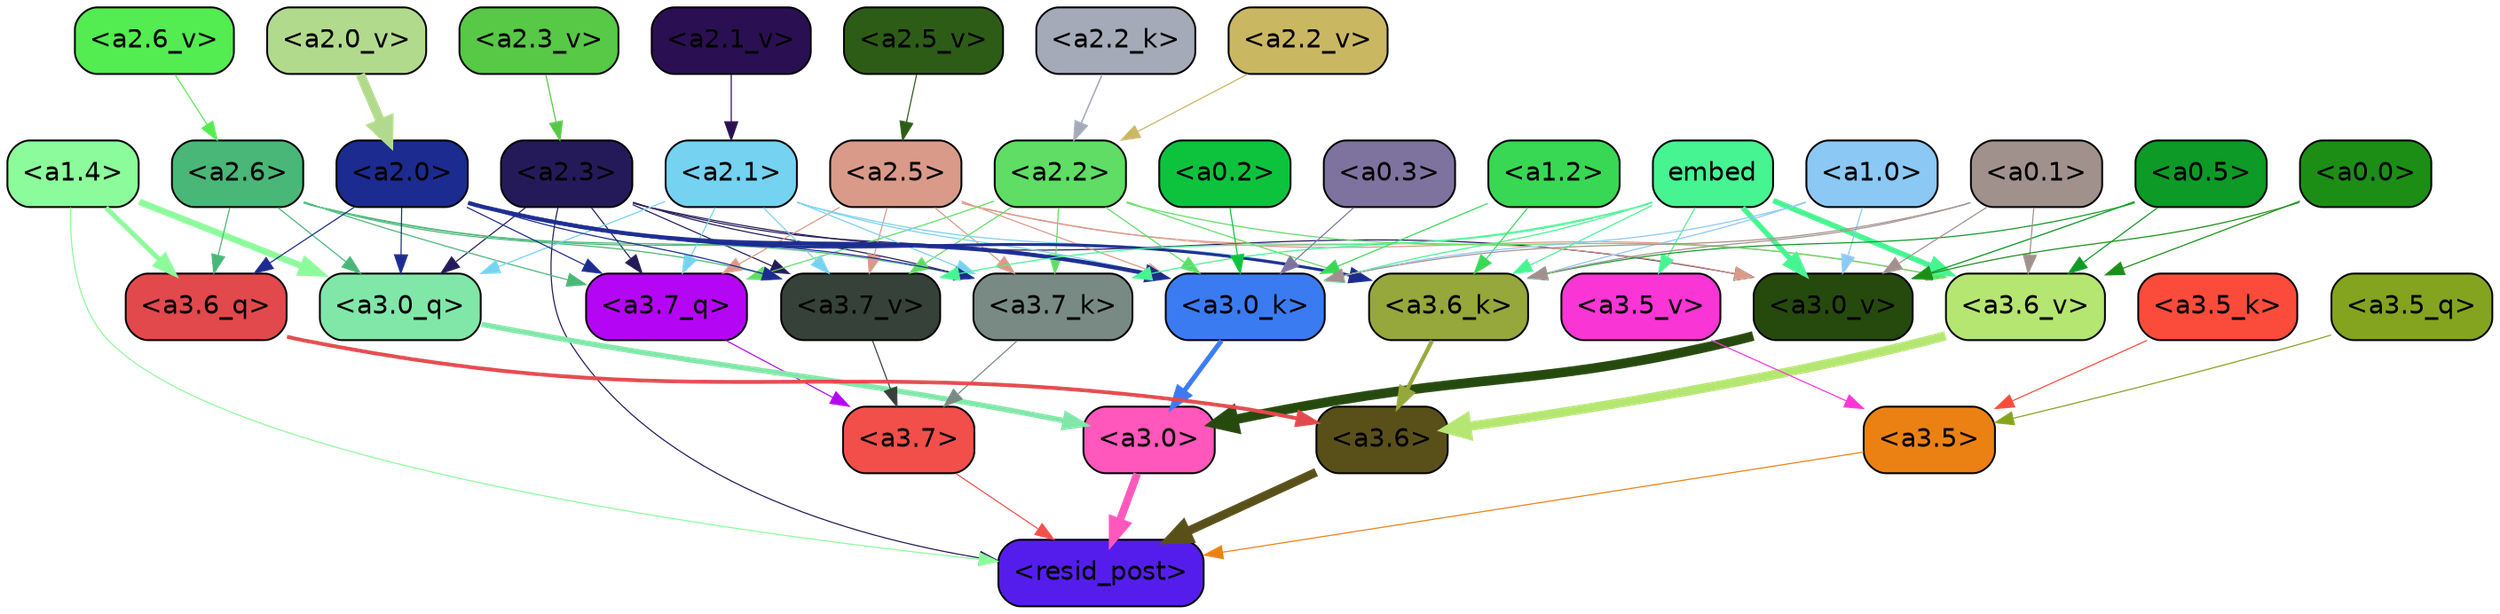 strict digraph "" {
	graph [bgcolor=transparent,
		layout=dot,
		overlap=false,
		splines=true
	];
	"<a3.7>"	[color=black,
		fillcolor="#f24f4a",
		fontname=Helvetica,
		shape=box,
		style="filled, rounded"];
	"<resid_post>"	[color=black,
		fillcolor="#551deb",
		fontname=Helvetica,
		shape=box,
		style="filled, rounded"];
	"<a3.7>" -> "<resid_post>"	[color="#f24f4a",
		penwidth=0.6];
	"<a3.6>"	[color=black,
		fillcolor="#595019",
		fontname=Helvetica,
		shape=box,
		style="filled, rounded"];
	"<a3.6>" -> "<resid_post>"	[color="#595019",
		penwidth=4.670643210411072];
	"<a3.5>"	[color=black,
		fillcolor="#ec8113",
		fontname=Helvetica,
		shape=box,
		style="filled, rounded"];
	"<a3.5>" -> "<resid_post>"	[color="#ec8113",
		penwidth=0.6];
	"<a3.0>"	[color=black,
		fillcolor="#ff57bb",
		fontname=Helvetica,
		shape=box,
		style="filled, rounded"];
	"<a3.0>" -> "<resid_post>"	[color="#ff57bb",
		penwidth=4.246885180473328];
	"<a2.3>"	[color=black,
		fillcolor="#251a59",
		fontname=Helvetica,
		shape=box,
		style="filled, rounded"];
	"<a2.3>" -> "<resid_post>"	[color="#251a59",
		penwidth=0.6];
	"<a3.7_q>"	[color=black,
		fillcolor="#b406f5",
		fontname=Helvetica,
		shape=box,
		style="filled, rounded"];
	"<a2.3>" -> "<a3.7_q>"	[color="#251a59",
		penwidth=0.6];
	"<a3.0_q>"	[color=black,
		fillcolor="#80e7a8",
		fontname=Helvetica,
		shape=box,
		style="filled, rounded"];
	"<a2.3>" -> "<a3.0_q>"	[color="#251a59",
		penwidth=0.6];
	"<a3.7_k>"	[color=black,
		fillcolor="#788a83",
		fontname=Helvetica,
		shape=box,
		style="filled, rounded"];
	"<a2.3>" -> "<a3.7_k>"	[color="#251a59",
		penwidth=0.6];
	"<a3.0_k>"	[color=black,
		fillcolor="#3b7bf2",
		fontname=Helvetica,
		shape=box,
		style="filled, rounded"];
	"<a2.3>" -> "<a3.0_k>"	[color="#251a59",
		penwidth=0.6];
	"<a3.7_v>"	[color=black,
		fillcolor="#364139",
		fontname=Helvetica,
		shape=box,
		style="filled, rounded"];
	"<a2.3>" -> "<a3.7_v>"	[color="#251a59",
		penwidth=0.6];
	"<a3.0_v>"	[color=black,
		fillcolor="#26490e",
		fontname=Helvetica,
		shape=box,
		style="filled, rounded"];
	"<a2.3>" -> "<a3.0_v>"	[color="#251a59",
		penwidth=0.6];
	"<a1.4>"	[color=black,
		fillcolor="#8cfb9b",
		fontname=Helvetica,
		shape=box,
		style="filled, rounded"];
	"<a1.4>" -> "<resid_post>"	[color="#8cfb9b",
		penwidth=0.6];
	"<a3.6_q>"	[color=black,
		fillcolor="#e2494c",
		fontname=Helvetica,
		shape=box,
		style="filled, rounded"];
	"<a1.4>" -> "<a3.6_q>"	[color="#8cfb9b",
		penwidth=2.6487714648246765];
	"<a1.4>" -> "<a3.0_q>"	[color="#8cfb9b",
		penwidth=3.477886103093624];
	"<a3.7_q>" -> "<a3.7>"	[color="#b406f5",
		penwidth=0.6];
	"<a3.6_q>" -> "<a3.6>"	[color="#e2494c",
		penwidth=2.03758105635643];
	"<a3.5_q>"	[color=black,
		fillcolor="#84a420",
		fontname=Helvetica,
		shape=box,
		style="filled, rounded"];
	"<a3.5_q>" -> "<a3.5>"	[color="#84a420",
		penwidth=0.6];
	"<a3.0_q>" -> "<a3.0>"	[color="#80e7a8",
		penwidth=2.8638100624084473];
	"<a3.7_k>" -> "<a3.7>"	[color="#788a83",
		penwidth=0.6];
	"<a3.6_k>"	[color=black,
		fillcolor="#96a73b",
		fontname=Helvetica,
		shape=box,
		style="filled, rounded"];
	"<a3.6_k>" -> "<a3.6>"	[color="#96a73b",
		penwidth=2.174198240041733];
	"<a3.5_k>"	[color=black,
		fillcolor="#fb4c3b",
		fontname=Helvetica,
		shape=box,
		style="filled, rounded"];
	"<a3.5_k>" -> "<a3.5>"	[color="#fb4c3b",
		penwidth=0.6];
	"<a3.0_k>" -> "<a3.0>"	[color="#3b7bf2",
		penwidth=2.6274144649505615];
	"<a3.7_v>" -> "<a3.7>"	[color="#364139",
		penwidth=0.6];
	"<a3.6_v>"	[color=black,
		fillcolor="#b5e671",
		fontname=Helvetica,
		shape=box,
		style="filled, rounded"];
	"<a3.6_v>" -> "<a3.6>"	[color="#b5e671",
		penwidth=5.002329230308533];
	"<a3.5_v>"	[color=black,
		fillcolor="#f935d6",
		fontname=Helvetica,
		shape=box,
		style="filled, rounded"];
	"<a3.5_v>" -> "<a3.5>"	[color="#f935d6",
		penwidth=0.6];
	"<a3.0_v>" -> "<a3.0>"	[color="#26490e",
		penwidth=5.188832879066467];
	"<a2.6>"	[color=black,
		fillcolor="#49b777",
		fontname=Helvetica,
		shape=box,
		style="filled, rounded"];
	"<a2.6>" -> "<a3.7_q>"	[color="#49b777",
		penwidth=0.6];
	"<a2.6>" -> "<a3.6_q>"	[color="#49b777",
		penwidth=0.6];
	"<a2.6>" -> "<a3.0_q>"	[color="#49b777",
		penwidth=0.6];
	"<a2.6>" -> "<a3.7_k>"	[color="#49b777",
		penwidth=0.6];
	"<a2.6>" -> "<a3.0_k>"	[color="#49b777",
		penwidth=0.6];
	"<a2.6>" -> "<a3.7_v>"	[color="#49b777",
		penwidth=0.6];
	"<a2.5>"	[color=black,
		fillcolor="#da9a89",
		fontname=Helvetica,
		shape=box,
		style="filled, rounded"];
	"<a2.5>" -> "<a3.7_q>"	[color="#da9a89",
		penwidth=0.6];
	"<a2.5>" -> "<a3.7_k>"	[color="#da9a89",
		penwidth=0.6];
	"<a2.5>" -> "<a3.0_k>"	[color="#da9a89",
		penwidth=0.6];
	"<a2.5>" -> "<a3.7_v>"	[color="#da9a89",
		penwidth=0.6];
	"<a2.5>" -> "<a3.6_v>"	[color="#da9a89",
		penwidth=0.6];
	"<a2.5>" -> "<a3.0_v>"	[color="#da9a89",
		penwidth=0.6];
	"<a2.2>"	[color=black,
		fillcolor="#5fdd64",
		fontname=Helvetica,
		shape=box,
		style="filled, rounded"];
	"<a2.2>" -> "<a3.7_q>"	[color="#5fdd64",
		penwidth=0.6];
	"<a2.2>" -> "<a3.7_k>"	[color="#5fdd64",
		penwidth=0.6];
	"<a2.2>" -> "<a3.6_k>"	[color="#5fdd64",
		penwidth=0.6];
	"<a2.2>" -> "<a3.0_k>"	[color="#5fdd64",
		penwidth=0.6];
	"<a2.2>" -> "<a3.7_v>"	[color="#5fdd64",
		penwidth=0.6];
	"<a2.2>" -> "<a3.6_v>"	[color="#5fdd64",
		penwidth=0.6];
	"<a2.1>"	[color=black,
		fillcolor="#75d2f1",
		fontname=Helvetica,
		shape=box,
		style="filled, rounded"];
	"<a2.1>" -> "<a3.7_q>"	[color="#75d2f1",
		penwidth=0.6];
	"<a2.1>" -> "<a3.0_q>"	[color="#75d2f1",
		penwidth=0.6];
	"<a2.1>" -> "<a3.7_k>"	[color="#75d2f1",
		penwidth=0.6];
	"<a2.1>" -> "<a3.6_k>"	[color="#75d2f1",
		penwidth=0.6];
	"<a2.1>" -> "<a3.0_k>"	[color="#75d2f1",
		penwidth=0.6];
	"<a2.1>" -> "<a3.7_v>"	[color="#75d2f1",
		penwidth=0.6];
	"<a2.0>"	[color=black,
		fillcolor="#1b2b8f",
		fontname=Helvetica,
		shape=box,
		style="filled, rounded"];
	"<a2.0>" -> "<a3.7_q>"	[color="#1b2b8f",
		penwidth=0.6];
	"<a2.0>" -> "<a3.6_q>"	[color="#1b2b8f",
		penwidth=0.6];
	"<a2.0>" -> "<a3.0_q>"	[color="#1b2b8f",
		penwidth=0.6];
	"<a2.0>" -> "<a3.7_k>"	[color="#1b2b8f",
		penwidth=0.6];
	"<a2.0>" -> "<a3.6_k>"	[color="#1b2b8f",
		penwidth=1.5417278409004211];
	"<a2.0>" -> "<a3.0_k>"	[color="#1b2b8f",
		penwidth=2.23091459274292];
	"<a2.0>" -> "<a3.7_v>"	[color="#1b2b8f",
		penwidth=0.6];
	embed	[color=black,
		fillcolor="#46f491",
		fontname=Helvetica,
		shape=box,
		style="filled, rounded"];
	embed -> "<a3.7_k>"	[color="#46f491",
		penwidth=0.6];
	embed -> "<a3.6_k>"	[color="#46f491",
		penwidth=0.6];
	embed -> "<a3.0_k>"	[color="#46f491",
		penwidth=0.6];
	embed -> "<a3.7_v>"	[color="#46f491",
		penwidth=0.6];
	embed -> "<a3.6_v>"	[color="#46f491",
		penwidth=2.9511587619781494];
	embed -> "<a3.5_v>"	[color="#46f491",
		penwidth=0.6];
	embed -> "<a3.0_v>"	[color="#46f491",
		penwidth=2.8577730655670166];
	"<a1.2>"	[color=black,
		fillcolor="#38d854",
		fontname=Helvetica,
		shape=box,
		style="filled, rounded"];
	"<a1.2>" -> "<a3.6_k>"	[color="#38d854",
		penwidth=0.6];
	"<a1.2>" -> "<a3.0_k>"	[color="#38d854",
		penwidth=0.6];
	"<a1.0>"	[color=black,
		fillcolor="#8bc8f4",
		fontname=Helvetica,
		shape=box,
		style="filled, rounded"];
	"<a1.0>" -> "<a3.6_k>"	[color="#8bc8f4",
		penwidth=0.6];
	"<a1.0>" -> "<a3.0_k>"	[color="#8bc8f4",
		penwidth=0.6];
	"<a1.0>" -> "<a3.0_v>"	[color="#8bc8f4",
		penwidth=0.6];
	"<a0.5>"	[color=black,
		fillcolor="#0d9a26",
		fontname=Helvetica,
		shape=box,
		style="filled, rounded"];
	"<a0.5>" -> "<a3.6_k>"	[color="#0d9a26",
		penwidth=0.6];
	"<a0.5>" -> "<a3.6_v>"	[color="#0d9a26",
		penwidth=0.6];
	"<a0.5>" -> "<a3.0_v>"	[color="#0d9a26",
		penwidth=0.6446345448493958];
	"<a0.1>"	[color=black,
		fillcolor="#a1918d",
		fontname=Helvetica,
		shape=box,
		style="filled, rounded"];
	"<a0.1>" -> "<a3.6_k>"	[color="#a1918d",
		penwidth=0.6];
	"<a0.1>" -> "<a3.0_k>"	[color="#a1918d",
		penwidth=0.6];
	"<a0.1>" -> "<a3.6_v>"	[color="#a1918d",
		penwidth=0.6];
	"<a0.1>" -> "<a3.0_v>"	[color="#a1918d",
		penwidth=0.6];
	"<a0.3>"	[color=black,
		fillcolor="#7e739f",
		fontname=Helvetica,
		shape=box,
		style="filled, rounded"];
	"<a0.3>" -> "<a3.0_k>"	[color="#7e739f",
		penwidth=0.6];
	"<a0.2>"	[color=black,
		fillcolor="#0dc33e",
		fontname=Helvetica,
		shape=box,
		style="filled, rounded"];
	"<a0.2>" -> "<a3.0_k>"	[color="#0dc33e",
		penwidth=0.6];
	"<a0.0>"	[color=black,
		fillcolor="#1c8e16",
		fontname=Helvetica,
		shape=box,
		style="filled, rounded"];
	"<a0.0>" -> "<a3.6_v>"	[color="#1c8e16",
		penwidth=0.6];
	"<a0.0>" -> "<a3.0_v>"	[color="#1c8e16",
		penwidth=0.6];
	"<a2.2_k>"	[color=black,
		fillcolor="#a4aab7",
		fontname=Helvetica,
		shape=box,
		style="filled, rounded"];
	"<a2.2_k>" -> "<a2.2>"	[color="#a4aab7",
		penwidth=0.7811911106109619];
	"<a2.6_v>"	[color=black,
		fillcolor="#53ec51",
		fontname=Helvetica,
		shape=box,
		style="filled, rounded"];
	"<a2.6_v>" -> "<a2.6>"	[color="#53ec51",
		penwidth=0.6];
	"<a2.5_v>"	[color=black,
		fillcolor="#2d5c17",
		fontname=Helvetica,
		shape=box,
		style="filled, rounded"];
	"<a2.5_v>" -> "<a2.5>"	[color="#2d5c17",
		penwidth=0.6];
	"<a2.3_v>"	[color=black,
		fillcolor="#58c847",
		fontname=Helvetica,
		shape=box,
		style="filled, rounded"];
	"<a2.3_v>" -> "<a2.3>"	[color="#58c847",
		penwidth=0.6];
	"<a2.2_v>"	[color=black,
		fillcolor="#cab761",
		fontname=Helvetica,
		shape=box,
		style="filled, rounded"];
	"<a2.2_v>" -> "<a2.2>"	[color="#cab761",
		penwidth=0.6];
	"<a2.1_v>"	[color=black,
		fillcolor="#2a1052",
		fontname=Helvetica,
		shape=box,
		style="filled, rounded"];
	"<a2.1_v>" -> "<a2.1>"	[color="#2a1052",
		penwidth=0.6];
	"<a2.0_v>"	[color=black,
		fillcolor="#b2da8d",
		fontname=Helvetica,
		shape=box,
		style="filled, rounded"];
	"<a2.0_v>" -> "<a2.0>"	[color="#b2da8d",
		penwidth=5.070239782333374];
}
